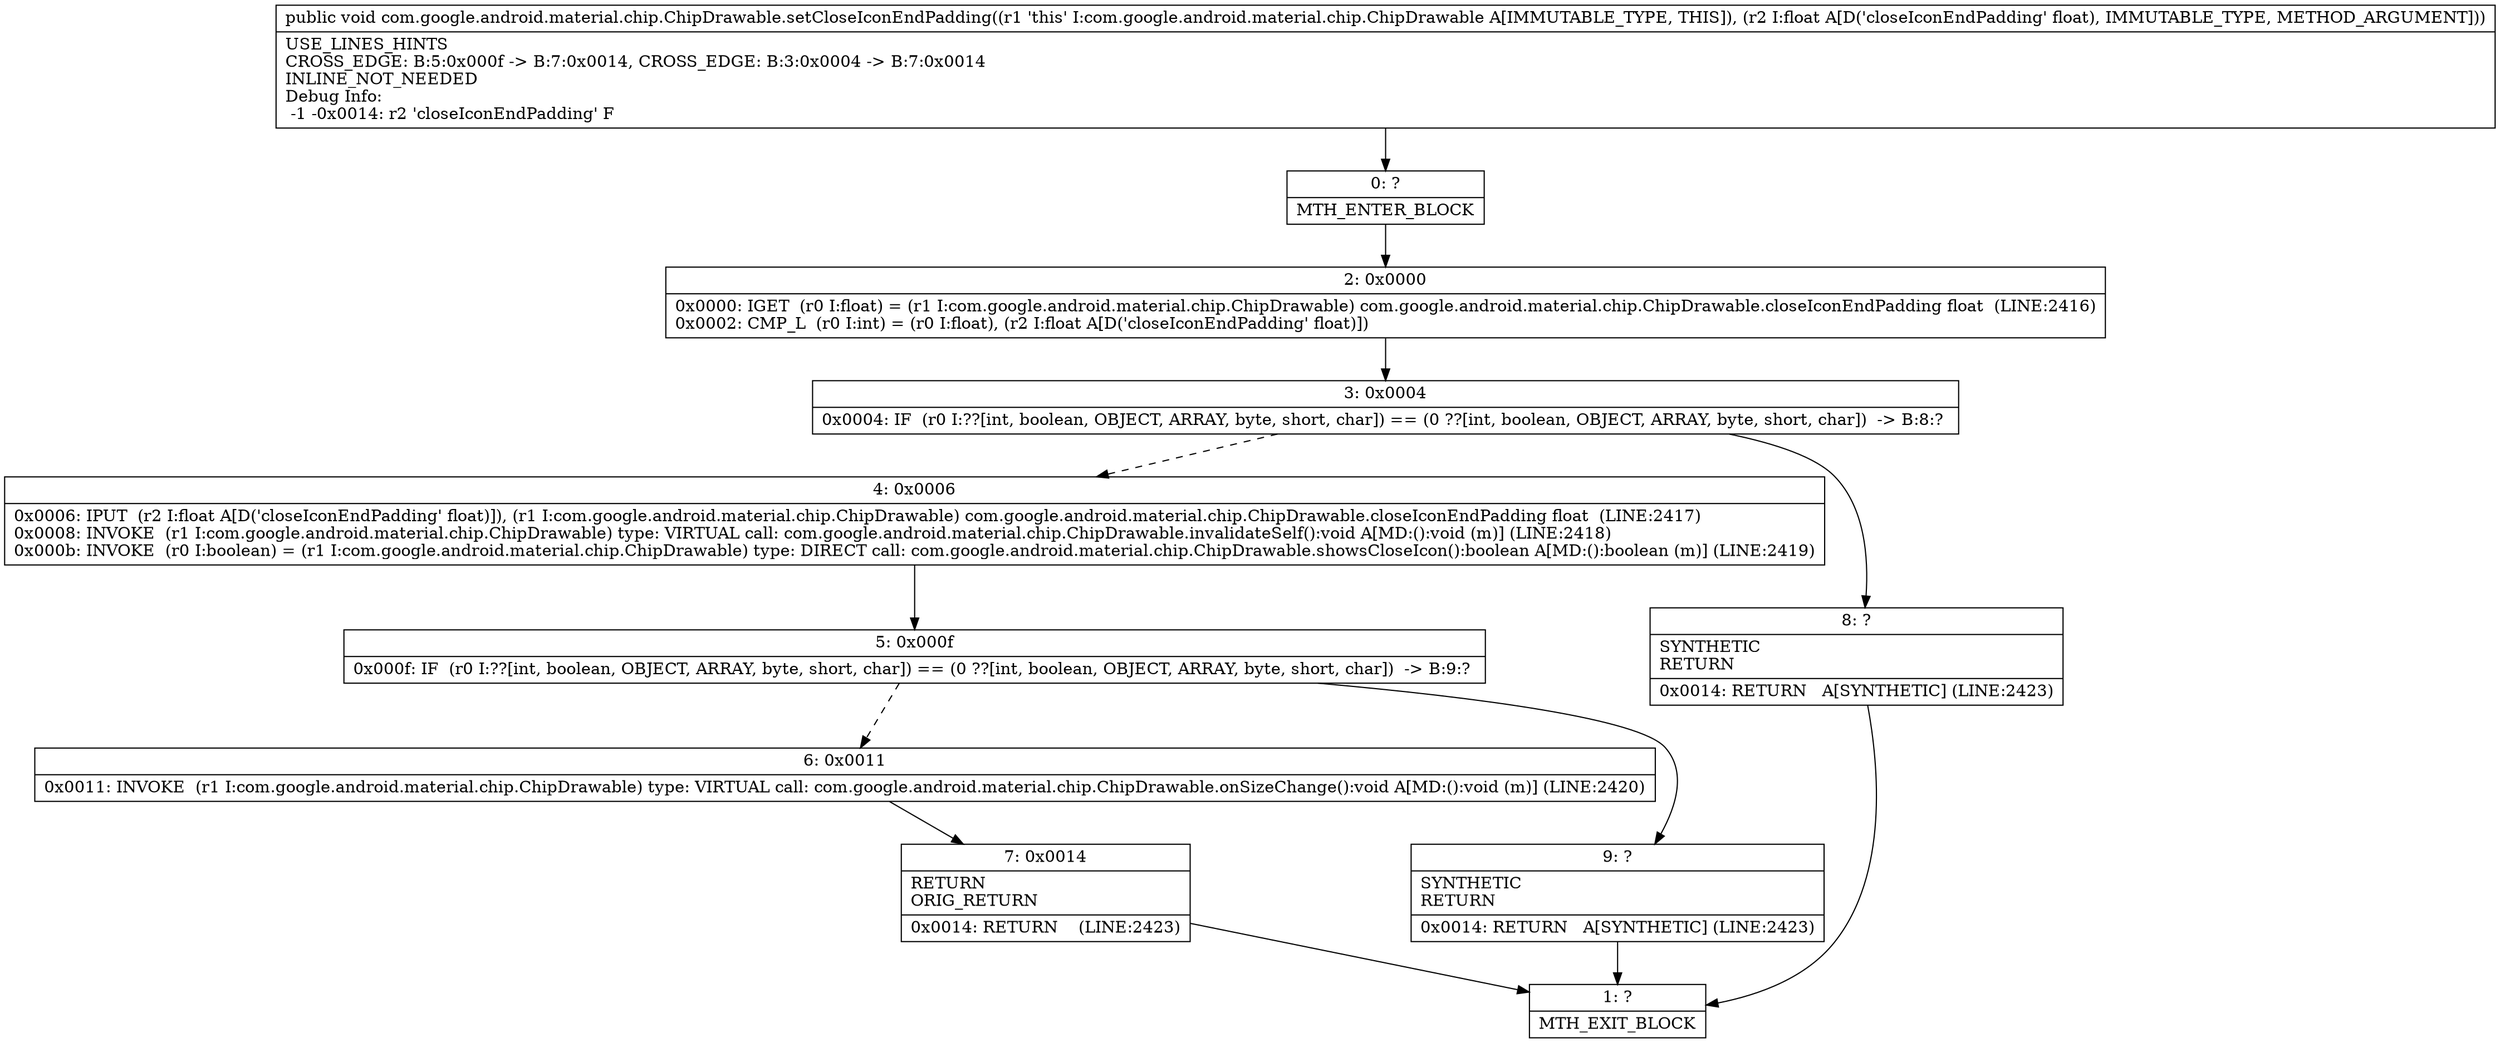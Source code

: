 digraph "CFG forcom.google.android.material.chip.ChipDrawable.setCloseIconEndPadding(F)V" {
Node_0 [shape=record,label="{0\:\ ?|MTH_ENTER_BLOCK\l}"];
Node_2 [shape=record,label="{2\:\ 0x0000|0x0000: IGET  (r0 I:float) = (r1 I:com.google.android.material.chip.ChipDrawable) com.google.android.material.chip.ChipDrawable.closeIconEndPadding float  (LINE:2416)\l0x0002: CMP_L  (r0 I:int) = (r0 I:float), (r2 I:float A[D('closeIconEndPadding' float)]) \l}"];
Node_3 [shape=record,label="{3\:\ 0x0004|0x0004: IF  (r0 I:??[int, boolean, OBJECT, ARRAY, byte, short, char]) == (0 ??[int, boolean, OBJECT, ARRAY, byte, short, char])  \-\> B:8:? \l}"];
Node_4 [shape=record,label="{4\:\ 0x0006|0x0006: IPUT  (r2 I:float A[D('closeIconEndPadding' float)]), (r1 I:com.google.android.material.chip.ChipDrawable) com.google.android.material.chip.ChipDrawable.closeIconEndPadding float  (LINE:2417)\l0x0008: INVOKE  (r1 I:com.google.android.material.chip.ChipDrawable) type: VIRTUAL call: com.google.android.material.chip.ChipDrawable.invalidateSelf():void A[MD:():void (m)] (LINE:2418)\l0x000b: INVOKE  (r0 I:boolean) = (r1 I:com.google.android.material.chip.ChipDrawable) type: DIRECT call: com.google.android.material.chip.ChipDrawable.showsCloseIcon():boolean A[MD:():boolean (m)] (LINE:2419)\l}"];
Node_5 [shape=record,label="{5\:\ 0x000f|0x000f: IF  (r0 I:??[int, boolean, OBJECT, ARRAY, byte, short, char]) == (0 ??[int, boolean, OBJECT, ARRAY, byte, short, char])  \-\> B:9:? \l}"];
Node_6 [shape=record,label="{6\:\ 0x0011|0x0011: INVOKE  (r1 I:com.google.android.material.chip.ChipDrawable) type: VIRTUAL call: com.google.android.material.chip.ChipDrawable.onSizeChange():void A[MD:():void (m)] (LINE:2420)\l}"];
Node_7 [shape=record,label="{7\:\ 0x0014|RETURN\lORIG_RETURN\l|0x0014: RETURN    (LINE:2423)\l}"];
Node_1 [shape=record,label="{1\:\ ?|MTH_EXIT_BLOCK\l}"];
Node_9 [shape=record,label="{9\:\ ?|SYNTHETIC\lRETURN\l|0x0014: RETURN   A[SYNTHETIC] (LINE:2423)\l}"];
Node_8 [shape=record,label="{8\:\ ?|SYNTHETIC\lRETURN\l|0x0014: RETURN   A[SYNTHETIC] (LINE:2423)\l}"];
MethodNode[shape=record,label="{public void com.google.android.material.chip.ChipDrawable.setCloseIconEndPadding((r1 'this' I:com.google.android.material.chip.ChipDrawable A[IMMUTABLE_TYPE, THIS]), (r2 I:float A[D('closeIconEndPadding' float), IMMUTABLE_TYPE, METHOD_ARGUMENT]))  | USE_LINES_HINTS\lCROSS_EDGE: B:5:0x000f \-\> B:7:0x0014, CROSS_EDGE: B:3:0x0004 \-\> B:7:0x0014\lINLINE_NOT_NEEDED\lDebug Info:\l  \-1 \-0x0014: r2 'closeIconEndPadding' F\l}"];
MethodNode -> Node_0;Node_0 -> Node_2;
Node_2 -> Node_3;
Node_3 -> Node_4[style=dashed];
Node_3 -> Node_8;
Node_4 -> Node_5;
Node_5 -> Node_6[style=dashed];
Node_5 -> Node_9;
Node_6 -> Node_7;
Node_7 -> Node_1;
Node_9 -> Node_1;
Node_8 -> Node_1;
}

